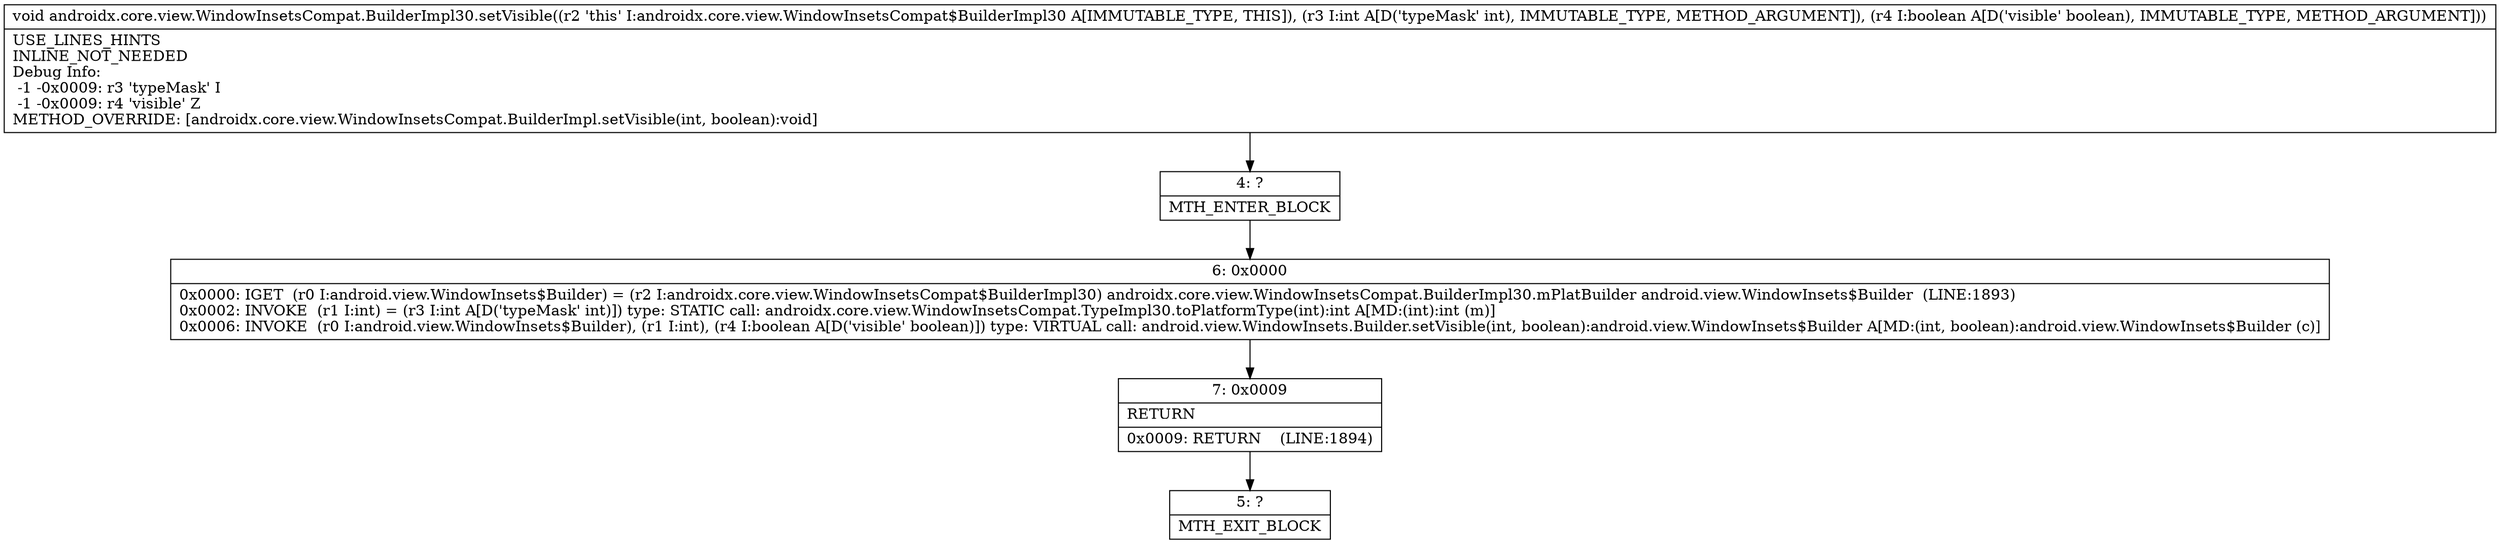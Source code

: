 digraph "CFG forandroidx.core.view.WindowInsetsCompat.BuilderImpl30.setVisible(IZ)V" {
Node_4 [shape=record,label="{4\:\ ?|MTH_ENTER_BLOCK\l}"];
Node_6 [shape=record,label="{6\:\ 0x0000|0x0000: IGET  (r0 I:android.view.WindowInsets$Builder) = (r2 I:androidx.core.view.WindowInsetsCompat$BuilderImpl30) androidx.core.view.WindowInsetsCompat.BuilderImpl30.mPlatBuilder android.view.WindowInsets$Builder  (LINE:1893)\l0x0002: INVOKE  (r1 I:int) = (r3 I:int A[D('typeMask' int)]) type: STATIC call: androidx.core.view.WindowInsetsCompat.TypeImpl30.toPlatformType(int):int A[MD:(int):int (m)]\l0x0006: INVOKE  (r0 I:android.view.WindowInsets$Builder), (r1 I:int), (r4 I:boolean A[D('visible' boolean)]) type: VIRTUAL call: android.view.WindowInsets.Builder.setVisible(int, boolean):android.view.WindowInsets$Builder A[MD:(int, boolean):android.view.WindowInsets$Builder (c)]\l}"];
Node_7 [shape=record,label="{7\:\ 0x0009|RETURN\l|0x0009: RETURN    (LINE:1894)\l}"];
Node_5 [shape=record,label="{5\:\ ?|MTH_EXIT_BLOCK\l}"];
MethodNode[shape=record,label="{void androidx.core.view.WindowInsetsCompat.BuilderImpl30.setVisible((r2 'this' I:androidx.core.view.WindowInsetsCompat$BuilderImpl30 A[IMMUTABLE_TYPE, THIS]), (r3 I:int A[D('typeMask' int), IMMUTABLE_TYPE, METHOD_ARGUMENT]), (r4 I:boolean A[D('visible' boolean), IMMUTABLE_TYPE, METHOD_ARGUMENT]))  | USE_LINES_HINTS\lINLINE_NOT_NEEDED\lDebug Info:\l  \-1 \-0x0009: r3 'typeMask' I\l  \-1 \-0x0009: r4 'visible' Z\lMETHOD_OVERRIDE: [androidx.core.view.WindowInsetsCompat.BuilderImpl.setVisible(int, boolean):void]\l}"];
MethodNode -> Node_4;Node_4 -> Node_6;
Node_6 -> Node_7;
Node_7 -> Node_5;
}


